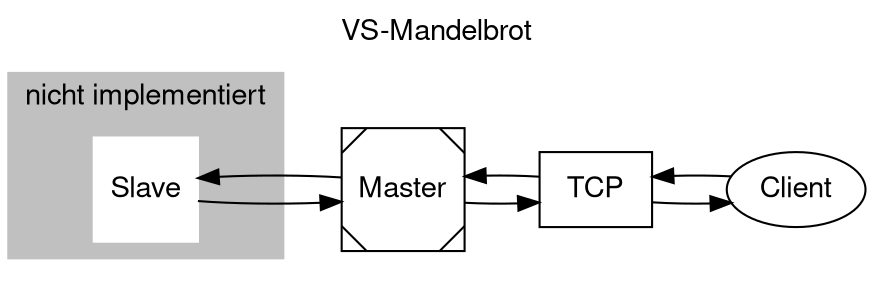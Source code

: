 digraph vsmandel {
    label = "VS-Mandelbrot"
    labelloc = "t"
    labeljust = "c"
    rankdir = LR
	splines = spline
	fontname="Helvetica,Arial,sans-serif"
	node [fontname="Helvetica,Arial,sans-serif"]
	edge [fontname="Helvetica,Arial,sans-serif"]
  	subgraph cluster_0 {
  		style=filled;
  	  	color=grey;
  	  	node [style=filled, color=white];
  	  	Slave [shape = Msquare];
  	  	label = "nicht implementiert";
  	}

  	// node define
  	Client;
  	TCP [shape = box];
  	Master [shape = Msquare];
  	// edge define
  	Client -> TCP -> Client;
  	TCP -> Master -> TCP;
  	Master -> Slave -> Master;
}
